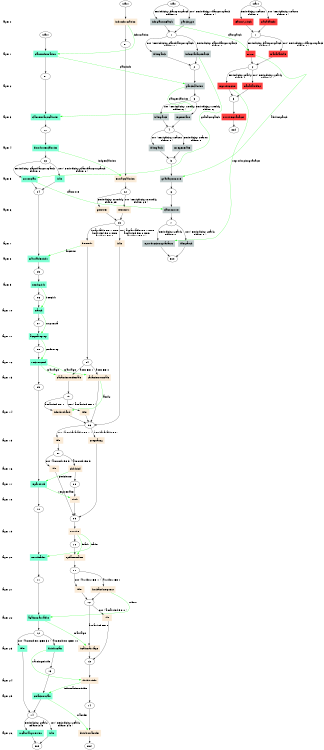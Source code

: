 digraph state_graph {
	rankdir=TB;
	size="8,5;"
	layer_0 [shape=plaintext, label="layer 0"];
	layer_1 [shape=plaintext, label="layer 1"];
	layer_0 -> layer_1 [style=invis];
	layer_2 [shape=plaintext, label="layer 2"];
	layer_1 -> layer_2 [style=invis];
	layer_3 [shape=plaintext, label="layer 3"];
	layer_2 -> layer_3 [style=invis];
	layer_4 [shape=plaintext, label="layer 4"];
	layer_3 -> layer_4 [style=invis];
	layer_5 [shape=plaintext, label="layer 5"];
	layer_4 -> layer_5 [style=invis];
	layer_6 [shape=plaintext, label="layer 6"];
	layer_5 -> layer_6 [style=invis];
	layer_7 [shape=plaintext, label="layer 7"];
	layer_6 -> layer_7 [style=invis];
	layer_8 [shape=plaintext, label="layer 8"];
	layer_7 -> layer_8 [style=invis];
	layer_9 [shape=plaintext, label="layer 9"];
	layer_8 -> layer_9 [style=invis];
	layer_10 [shape=plaintext, label="layer 10"];
	layer_9 -> layer_10 [style=invis];
	layer_11 [shape=plaintext, label="layer 11"];
	layer_10 -> layer_11 [style=invis];
	layer_12 [shape=plaintext, label="layer 12"];
	layer_11 -> layer_12 [style=invis];
	layer_13 [shape=plaintext, label="layer 13"];
	layer_12 -> layer_13 [style=invis];
	layer_14 [shape=plaintext, label="layer 14"];
	layer_13 -> layer_14 [style=invis];
	layer_15 [shape=plaintext, label="layer 15"];
	layer_14 -> layer_15 [style=invis];
	layer_16 [shape=plaintext, label="layer 16"];
	layer_15 -> layer_16 [style=invis];
	layer_17 [shape=plaintext, label="layer 17"];
	layer_16 -> layer_17 [style=invis];
	layer_18 [shape=plaintext, label="layer 18"];
	layer_17 -> layer_18 [style=invis];
	layer_19 [shape=plaintext, label="layer 19"];
	layer_18 -> layer_19 [style=invis];
	layer_20 [shape=plaintext, label="layer 20"];
	layer_19 -> layer_20 [style=invis];
	layer_21 [shape=plaintext, label="layer 21"];
	layer_20 -> layer_21 [style=invis];
	layer_22 [shape=plaintext, label="layer 22"];
	layer_21 -> layer_22 [style=invis];
	layer_23 [shape=plaintext, label="layer 23"];
	layer_22 -> layer_23 [style=invis];
	layer_24 [shape=plaintext, label="layer 24"];
	layer_23 -> layer_24 [style=invis];
	layer_25 [shape=plaintext, label="layer 25"];
	layer_24 -> layer_25 [style=invis];
	layer_26 [shape=plaintext, label="layer 26"];
	layer_25 -> layer_26 [style=invis];
	
	/* States */
	indv_end [label = "end"]
	indv_14 [label = "14"]
	indv_13 [label = "13"]
	indv_12 [label = "12"]
	indv_11 [label = "11"]
	indv_10 [label = "10"]
	indv_08 [label = "08"]
	indv_07 [label = "07"]
	indv_09 [label = "09"]
	indv_05 [label = "05"]
	indv_06 [label = "06"]
	indv_04 [label = "04"]
	indv_03 [label = "03"]
	indv_02 [label = "02"]
	indv_01 [label = "01"]
	indv_start [label = "start"]
	clan_end [label = "end"]
	clan_14 [label = "14"]
	clan_13 [label = "13"]
	clan_12 [label = "12"]
	clan_11 [label = "11"]
	clan_10 [label = "10"]
	clan_09 [label = "09"]
	clan_08 [label = "08"]
	clan_07 [label = "07"]
	clan_06 [label = "06"]
	clan_05 [label = "05"]
	clan_04 [label = "04"]
	clan_03 [label = "03"]
	clan_02 [label = "02"]
	clan_01 [label = "01"]
	clan_start [label = "start"]
	patch_end [label = "end"]
	patch_7 [label = "7"]
	patch_6 [label = "6"]
	patch_5 [label = "5"]
	patch_4 [label = "4"]
	patch_3 [label = "3"]
	patch_2 [label = "2"]
	patch_1 [label = "1"]
	patch_start [label = "start"]
	manada_guanacos_end [label = "end"]
	manada_guanacos_3 [label = "3"]
	manada_guanacos_2 [label = "2"]
	manada_guanacos_1 [label = "1"]
	manada_guanacos_start [label = "start"]
	indv_indvInformation_start_01 [label = "indvInformation", shape = box,style=filled,color=antiquewhite];
	indv_extractcalories_01_02 [label = "extractcalories", shape = box,style=filled,color=antiquewhite];
	indv_getolder_02_03 [label = "getolder", shape = box,style=filled,color=antiquewhite];
	indv_idle_indv_02_03 [label = "idle_indv", shape = box,style=filled,color=antiquewhite];
	indv_freeIndv_03_04 [label = "freeIndv", shape = box,style=filled,color=antiquewhite];
	indv_idle_03_06 [label = "idle", shape = box,style=filled,color=antiquewhite];
	indv_casamiento_female_04_05 [label = "casamiento_female", shape = box,style=filled,color=antiquewhite];
	indv_casamiento_male_04_06 [label = "casamiento_male", shape = box,style=filled,color=antiquewhite];
	indv_info_husband_05_06 [label = "info_husband", shape = box,style=filled,color=antiquewhite];
	indv_idle_05_06 [label = "idle", shape = box,style=filled,color=antiquewhite];
	indv_pregnancy_06_09 [label = "pregnancy", shape = box,style=filled,color=antiquewhite];
	indv_idle_06_07 [label = "idle", shape = box,style=filled,color=antiquewhite];
	indv_child_inf_07_08 [label = "child_inf", shape = box,style=filled,color=antiquewhite];
	indv_idle_07_09 [label = "idle", shape = box,style=filled,color=antiquewhite];
	indv_birth_08_09 [label = "birth", shape = box,style=filled,color=antiquewhite];
	indv_survive_09_10 [label = "survive", shape = box,style=filled,color=antiquewhite];
	indv_update_status_10_11 [label = "update_status", shape = box,style=filled,color=antiquewhite];
	indv_husband_request_11_12 [label = "husband_request", shape = box,style=filled,color=antiquewhite];
	indv_idle_11_12 [label = "idle", shape = box,style=filled,color=antiquewhite];
	indv_local_marriage_12_13 [label = "local_marriage", shape = box,style=filled,color=antiquewhite];
	indv_idle_12_13 [label = "idle", shape = box,style=filled,color=antiquewhite];
	indv_dividir_info_13_14 [label = "dividir_info", shape = box,style=filled,color=antiquewhite];
	indv_dividir_transfer_14_end [label = "dividir_transfer", shape = box,style=filled,color=antiquewhite];
	clan_clan_Information_start_01 [label = "clan_Information", shape = box,style=filled,color=aquamarine];
	clan_clan_extract_calories_01_02 [label = "clan_extract_calories", shape = box,style=filled,color=aquamarine];
	clan_distribute_calories_02_03 [label = "distribute_calories", shape = box,style=filled,color=aquamarine];
	clan_move_clan_03_04 [label = "move_clan", shape = box,style=filled,color=aquamarine];
	clan_idle_03_04 [label = "idle", shape = box,style=filled,color=aquamarine];
	clan_marriable_indv_04_05 [label = "marriable_indv", shape = box,style=filled,color=aquamarine];
	clan_send_girls_05_06 [label = "send_girls", shape = box,style=filled,color=aquamarine];
	clan_match_06_07 [label = "match", shape = box,style=filled,color=aquamarine];
	clan_aceptar_prop_07_08 [label = "aceptar_prop", shape = box,style=filled,color=aquamarine];
	clan_recive_conf_08_09 [label = "recive_conf", shape = box,style=filled,color=aquamarine];
	clan_repartir_id_09_10 [label = "repartir_id", shape = box,style=filled,color=aquamarine];
	clan_new_leader_10_11 [label = "new_leader", shape = box,style=filled,color=aquamarine];
	clan_again_marriable_11_12 [label = "again_marriable", shape = box,style=filled,color=aquamarine];
	clan_dividir_clan_12_13 [label = "dividir_clan", shape = box,style=filled,color=aquamarine];
	clan_idle_12_14 [label = "idle", shape = box,style=filled,color=aquamarine];
	clan_creacion_clan_13_14 [label = "creacion_clan", shape = box,style=filled,color=aquamarine];
	clan_vocabulary_review_14_end [label = "vocabulary_review", shape = box,style=filled,color=aquamarine];
	clan_idle_14_end [label = "idle", shape = box,style=filled,color=aquamarine];
	patch_patchtype_start_1 [label = "patchtype", shape = box,style=filled,color=azure3];
	patch_infoClansInPatch_start_1 [label = "infoClansInPatch", shape = box,style=filled,color=azure3];
	patch_idle_patch_1_2 [label = "idle_patch", shape = box,style=filled,color=azure3];
	patch_infoGuanacosPatch_1_2 [label = "infoGuanacosPatch", shape = box,style=filled,color=azure3];
	patch_patchcalories_2_3 [label = "patchcalories", shape = box,style=filled,color=azure3];
	patch_regenerate_3_4 [label = "regenerate", shape = box,style=filled,color=azure3];
	patch_idle_patch_3_4 [label = "idle_patch", shape = box,style=filled,color=azure3];
	patch_snregenerate_4_5 [label = "snregenerate", shape = box,style=filled,color=azure3];
	patch_idle_patch_4_5 [label = "idle_patch", shape = box,style=filled,color=azure3];
	patch_guanacos_move_5_6 [label = "guanacos_move", shape = box,style=filled,color=azure3];
	patch_clans_move_6_7 [label = "clans_move", shape = box,style=filled,color=azure3];
	patch_reproduccion_guanacos_7_end [label = "reproduccion_guanacos", shape = box,style=filled,color=azure3];
	patch_idle_patch_7_end [label = "idle_patch", shape = box,style=filled,color=azure3];
	manada_guanacos_manadaInfo_start_1 [label = "manadaInfo", shape = box,style=filled,color=brown1];
	manada_guanacos_seasonSwitch_start_1 [label = "seasonSwitch", shape = box,style=filled,color=brown1];
	manada_guanacos_manada_idle_1_2 [label = "manada_idle", shape = box,style=filled,color=brown1];
	manada_guanacos_move_1_2 [label = "move", shape = box,style=filled,color=brown1];
	manada_guanacos_reproduccion_2_3 [label = "reproduccion", shape = box,style=filled,color=brown1];
	manada_guanacos_manada_idle2_2_3 [label = "manada_idle2", shape = box,style=filled,color=brown1];
	manada_guanacos_surviveGuanacos_3_end [label = "surviveGuanacos", shape = box,style=filled,color=brown1];
	
	/* Transitions */
	indv_start -> indv_indvInformation_start_01;
	indv_indvInformation_start_01 -> indv_01;
	indv_01 -> indv_extractcalories_01_02;
	indv_extractcalories_01_02 -> indv_02;
	indv_02 -> indv_getolder_02_03 [ label = "Periodicity: monthly\nPhase: 29"];
	indv_getolder_02_03 -> indv_03;
	indv_02 -> indv_idle_indv_02_03 [ label = "not ( Periodicity: monthly\nPhase: 29 )"];
	indv_idle_indv_02_03 -> indv_03;
	indv_03 -> indv_freeIndv_03_04 [ label = "a.marriable EQ 1 AND\na.married EQ 0 AND\na.widow EQ 0"];
	indv_freeIndv_03_04 -> indv_04;
	indv_03 -> indv_idle_03_06 [ label = "not ( a.marriable EQ 1 AND\na.married EQ 0 AND\na.widow EQ 0 )"];
	indv_idle_03_06 -> indv_06;
	indv_04 -> indv_casamiento_female_04_05 [ label = "a.sex EQ 1"];
	indv_casamiento_female_04_05 -> indv_05;
	indv_04 -> indv_casamiento_male_04_06 [ label = "a.sex EQ 0"];
	indv_casamiento_male_04_06 -> indv_06;
	indv_05 -> indv_info_husband_05_06 [ label = "a.married EQ 1"];
	indv_info_husband_05_06 -> indv_06;
	indv_05 -> indv_idle_05_06 [ label = "not ( a.married EQ 1 )"];
	indv_idle_05_06 -> indv_06;
	indv_06 -> indv_pregnancy_06_09 [ label = "a.embarazable EQ 1"];
	indv_pregnancy_06_09 -> indv_09;
	indv_06 -> indv_idle_06_07 [ label = "not ( a.embarazable EQ 1 )"];
	indv_idle_06_07 -> indv_07;
	indv_07 -> indv_child_inf_07_08 [ label = "a.month EQ 9"];
	indv_child_inf_07_08 -> indv_08;
	indv_07 -> indv_idle_07_09 [ label = "not ( a.month EQ 9 )"];
	indv_idle_07_09 -> indv_09;
	indv_08 -> indv_birth_08_09;
	indv_birth_08_09 -> indv_09;
	indv_09 -> indv_survive_09_10;
	indv_survive_09_10 -> indv_10;
	indv_10 -> indv_update_status_10_11;
	indv_update_status_10_11 -> indv_11;
	indv_11 -> indv_husband_request_11_12 [ label = "a.widow EQ 1"];
	indv_husband_request_11_12 -> indv_12;
	indv_11 -> indv_idle_11_12 [ label = "not ( a.widow EQ 1 )"];
	indv_idle_11_12 -> indv_12;
	indv_12 -> indv_local_marriage_12_13 [ label = "a.married EQ 0"];
	indv_local_marriage_12_13 -> indv_13;
	indv_12 -> indv_idle_12_13 [ label = "not ( a.married EQ 0 )"];
	indv_idle_12_13 -> indv_13;
	indv_13 -> indv_dividir_info_13_14;
	indv_dividir_info_13_14 -> indv_14;
	indv_14 -> indv_dividir_transfer_14_end;
	indv_dividir_transfer_14_end -> indv_end;
	clan_start -> clan_clan_Information_start_01;
	clan_clan_Information_start_01 -> clan_01;
	clan_01 -> clan_clan_extract_calories_01_02;
	clan_clan_extract_calories_01_02 -> clan_02;
	clan_02 -> clan_distribute_calories_02_03;
	clan_distribute_calories_02_03 -> clan_03;
	clan_03 -> clan_move_clan_03_04 [ label = "Periodicity: clan_dias_por_patch\nPhase: 0"];
	clan_move_clan_03_04 -> clan_04;
	clan_03 -> clan_idle_03_04 [ label = "not ( Periodicity: clan_dias_por_patch\nPhase: 0 )"];
	clan_idle_03_04 -> clan_04;
	clan_04 -> clan_marriable_indv_04_05;
	clan_marriable_indv_04_05 -> clan_05;
	clan_05 -> clan_send_girls_05_06;
	clan_send_girls_05_06 -> clan_06;
	clan_06 -> clan_match_06_07;
	clan_match_06_07 -> clan_07;
	clan_07 -> clan_aceptar_prop_07_08;
	clan_aceptar_prop_07_08 -> clan_08;
	clan_08 -> clan_recive_conf_08_09;
	clan_recive_conf_08_09 -> clan_09;
	clan_09 -> clan_repartir_id_09_10;
	clan_repartir_id_09_10 -> clan_10;
	clan_10 -> clan_new_leader_10_11;
	clan_new_leader_10_11 -> clan_11;
	clan_11 -> clan_again_marriable_11_12;
	clan_again_marriable_11_12 -> clan_12;
	clan_12 -> clan_dividir_clan_12_13 [ label = "a.members GEQ 10"];
	clan_dividir_clan_12_13 -> clan_13;
	clan_12 -> clan_idle_12_14 [ label = "not ( a.members GEQ 30 )"];
	clan_idle_12_14 -> clan_14;
	clan_13 -> clan_creacion_clan_13_14;
	clan_creacion_clan_13_14 -> clan_14;
	clan_14 -> clan_vocabulary_review_14_end [ label = "Periodicity: yearly\nPhase: 348"];
	clan_vocabulary_review_14_end -> clan_end;
	clan_14 -> clan_idle_14_end [ label = "not ( Periodicity: yearly\nPhase: 348 )"];
	clan_idle_14_end -> clan_end;
	patch_start -> patch_patchtype_start_1 [ label = "not ( Periodicity: dias_por_patch\nPhase: 0 )"];
	patch_patchtype_start_1 -> patch_1;
	patch_start -> patch_infoClansInPatch_start_1 [ label = "Periodicity: dias_por_patch\nPhase: 0"];
	patch_infoClansInPatch_start_1 -> patch_1;
	patch_1 -> patch_idle_patch_1_2 [ label = "not ( Periodicity: clan_dias_por_patch\nPhase: 0 )"];
	patch_idle_patch_1_2 -> patch_2;
	patch_1 -> patch_infoGuanacosPatch_1_2 [ label = "Periodicity: clan_dias_por_patch\nPhase: 0"];
	patch_infoGuanacosPatch_1_2 -> patch_2;
	patch_2 -> patch_patchcalories_2_3;
	patch_patchcalories_2_3 -> patch_3;
	patch_3 -> patch_regenerate_3_4 [ label = "Periodicity: weekly\nPhase: 6"];
	patch_regenerate_3_4 -> patch_4;
	patch_3 -> patch_idle_patch_3_4 [ label = "not ( Periodicity: weekly\nPhase: 6 )"];
	patch_idle_patch_3_4 -> patch_4;
	patch_4 -> patch_snregenerate_4_5 [ label = "Periodicity: season\nPhase: 0"];
	patch_snregenerate_4_5 -> patch_5;
	patch_4 -> patch_idle_patch_4_5 [ label = "not ( Periodicity: season\nPhase: 0 )"];
	patch_idle_patch_4_5 -> patch_5;
	patch_5 -> patch_guanacos_move_5_6;
	patch_guanacos_move_5_6 -> patch_6;
	patch_6 -> patch_clans_move_6_7;
	patch_clans_move_6_7 -> patch_7;
	patch_7 -> patch_reproduccion_guanacos_7_end [ label = "Periodicity: yearly\nPhase: 0"];
	patch_reproduccion_guanacos_7_end -> patch_end;
	patch_7 -> patch_idle_patch_7_end [ label = "not ( Periodicity: yearly\nPhase: 0 )"];
	patch_idle_patch_7_end -> patch_end;
	manada_guanacos_start -> manada_guanacos_manadaInfo_start_1 [ label = "not ( Periodicity: season\nPhase: 0 )"];
	manada_guanacos_manadaInfo_start_1 -> manada_guanacos_1;
	manada_guanacos_start -> manada_guanacos_seasonSwitch_start_1 [ label = "Periodicity: season\nPhase: 0"];
	manada_guanacos_seasonSwitch_start_1 -> manada_guanacos_1;
	manada_guanacos_1 -> manada_guanacos_manada_idle_1_2 [ label = "not ( Periodicity: dias_por_patch\nPhase: 0 )"];
	manada_guanacos_manada_idle_1_2 -> manada_guanacos_2;
	manada_guanacos_1 -> manada_guanacos_move_1_2 [ label = "Periodicity: dias_por_patch\nPhase: 0"];
	manada_guanacos_move_1_2 -> manada_guanacos_2;
	manada_guanacos_2 -> manada_guanacos_reproduccion_2_3 [ label = "Periodicity: yearly\nPhase: 0"];
	manada_guanacos_reproduccion_2_3 -> manada_guanacos_3;
	manada_guanacos_2 -> manada_guanacos_manada_idle2_2_3 [ label = "not ( Periodicity: yearly\nPhase: 0 )"];
	manada_guanacos_manada_idle2_2_3 -> manada_guanacos_3;
	manada_guanacos_3 -> manada_guanacos_surviveGuanacos_3_end;
	manada_guanacos_surviveGuanacos_3_end -> manada_guanacos_end;
	
	/* Communications */
	patch_infoClansInPatch_start_1 -> manada_guanacos_move_1_2 [ label = "clanspatch" color="#00ff00" constraint=false];
	manada_guanacos_reproduccion_2_3 -> patch_reproduccion_guanacos_7_end [ label = "reproduccionguanacos" color="#00ff00" constraint=false];
	clan_move_clan_03_04 -> patch_clans_move_6_7 [ label = "clanmove" color="#00ff00" constraint=false];
	manada_guanacos_move_1_2 -> patch_guanacos_move_5_6 [ label = "adultospatch" color="#00ff00" constraint=false];
	clan_clan_Information_start_01 -> patch_patchcalories_2_3 [ label = "clan_info" color="#00ff00" constraint=false];
	indv_dividir_info_13_14 -> clan_creacion_clan_13_14 [ label = "informationDivide" color="#00ff00" constraint=false];
	indv_husband_request_11_12 -> clan_again_marriable_11_12 [ label = "widow" color="#00ff00" constraint=false];
	indv_survive_09_10 -> clan_new_leader_10_11 [ label = "leader" color="#00ff00" constraint=false];
	indv_child_inf_07_08 -> clan_repartir_id_09_10 [ label = "peticionID" color="#00ff00" constraint=false];
	clan_aceptar_prop_07_08 -> clan_recive_conf_08_09 [ label = "confirProp" color="#00ff00" constraint=false];
	clan_match_06_07 -> clan_aceptar_prop_07_08 [ label = "propuesta" color="#00ff00" constraint=false];
	clan_send_girls_05_06 -> clan_match_06_07 [ label = "freeGirls" color="#00ff00" constraint=false];
	indv_freeIndv_03_04 -> clan_marriable_indv_04_05 [ label = "ancestor" color="#00ff00" constraint=false];
	patch_infoGuanacosPatch_1_2 -> clan_move_clan_03_04 [ label = "guanacospatch" color="#00ff00" constraint=false];
	patch_patchcalories_2_3 -> clan_clan_extract_calories_01_02 [ label = "clangetcalories" color="#00ff00" constraint=false];
	indv_indvInformation_start_01 -> clan_clan_Information_start_01 [ label = "information" color="#00ff00" constraint=false];
	clan_creacion_clan_13_14 -> indv_dividir_transfer_14_end [ label = "transfer" color="#00ff00" constraint=false];
	clan_dividir_clan_12_13 -> indv_dividir_info_13_14 [ label = "warningDivide" color="#00ff00" constraint=false];
	clan_again_marriable_11_12 -> indv_local_marriage_12_13 [ label = "lmarriage" color="#00ff00" constraint=false];
	indv_survive_09_10 -> indv_update_status_10_11 [ label = "death" color="#00ff00" constraint=false];
	clan_repartir_id_09_10 -> indv_birth_08_09 [ label = "respuestaID" color="#00ff00" constraint=false];
	indv_casamiento_male_04_06 -> indv_info_husband_05_06 [ label = "family" color="#00ff00" constraint=false];
	clan_recive_conf_08_09 -> indv_casamiento_male_04_06 [ label = "marriage" color="#00ff00" constraint=false];
	clan_recive_conf_08_09 -> indv_casamiento_female_04_05 [ label = "marriage" color="#00ff00" constraint=false];
	clan_distribute_calories_02_03 -> indv_extractcalories_01_02 [ label = "indgetcalories" color="#00ff00" constraint=false];
	{ rank=same; layer_0;  indv_indvInformation_start_01;  patch_patchtype_start_1;  patch_infoClansInPatch_start_1;  manada_guanacos_manadaInfo_start_1;  manada_guanacos_seasonSwitch_start_1; }
	{ rank=same; layer_1;  clan_clan_Information_start_01;  patch_idle_patch_1_2;  patch_infoGuanacosPatch_1_2;  manada_guanacos_manada_idle_1_2;  manada_guanacos_move_1_2; }
	{ rank=same; layer_2;  patch_patchcalories_2_3;  manada_guanacos_reproduccion_2_3;  manada_guanacos_manada_idle2_2_3; }
	{ rank=same; layer_3;  clan_clan_extract_calories_01_02;  patch_regenerate_3_4;  patch_idle_patch_3_4;  manada_guanacos_surviveGuanacos_3_end; }
	{ rank=same; layer_4;  clan_distribute_calories_02_03;  patch_snregenerate_4_5;  patch_idle_patch_4_5; }
	{ rank=same; layer_5;  indv_extractcalories_01_02;  clan_move_clan_03_04;  clan_idle_03_04;  patch_guanacos_move_5_6; }
	{ rank=same; layer_6;  indv_getolder_02_03;  indv_idle_indv_02_03;  patch_clans_move_6_7; }
	{ rank=same; layer_7;  indv_freeIndv_03_04;  indv_idle_03_06;  patch_reproduccion_guanacos_7_end;  patch_idle_patch_7_end; }
	{ rank=same; layer_8;  clan_marriable_indv_04_05; }
	{ rank=same; layer_9;  clan_send_girls_05_06; }
	{ rank=same; layer_10;  clan_match_06_07; }
	{ rank=same; layer_11;  clan_aceptar_prop_07_08; }
	{ rank=same; layer_12;  clan_recive_conf_08_09; }
	{ rank=same; layer_13;  indv_casamiento_female_04_05;  indv_casamiento_male_04_06; }
	{ rank=same; layer_14;  indv_info_husband_05_06;  indv_idle_05_06; }
	{ rank=same; layer_15;  indv_pregnancy_06_09;  indv_idle_06_07; }
	{ rank=same; layer_16;  indv_child_inf_07_08;  indv_idle_07_09; }
	{ rank=same; layer_17;  clan_repartir_id_09_10; }
	{ rank=same; layer_18;  indv_birth_08_09; }
	{ rank=same; layer_19;  indv_survive_09_10; }
	{ rank=same; layer_20;  indv_update_status_10_11;  clan_new_leader_10_11; }
	{ rank=same; layer_21;  indv_husband_request_11_12;  indv_idle_11_12; }
	{ rank=same; layer_22;  indv_idle_12_13;  clan_again_marriable_11_12; }
	{ rank=same; layer_23;  indv_local_marriage_12_13;  clan_dividir_clan_12_13;  clan_idle_12_14; }
	{ rank=same; layer_24;  indv_dividir_info_13_14; }
	{ rank=same; layer_25;  clan_creacion_clan_13_14; }
	{ rank=same; layer_26;  indv_dividir_transfer_14_end;  clan_vocabulary_review_14_end;  clan_idle_14_end; }
}